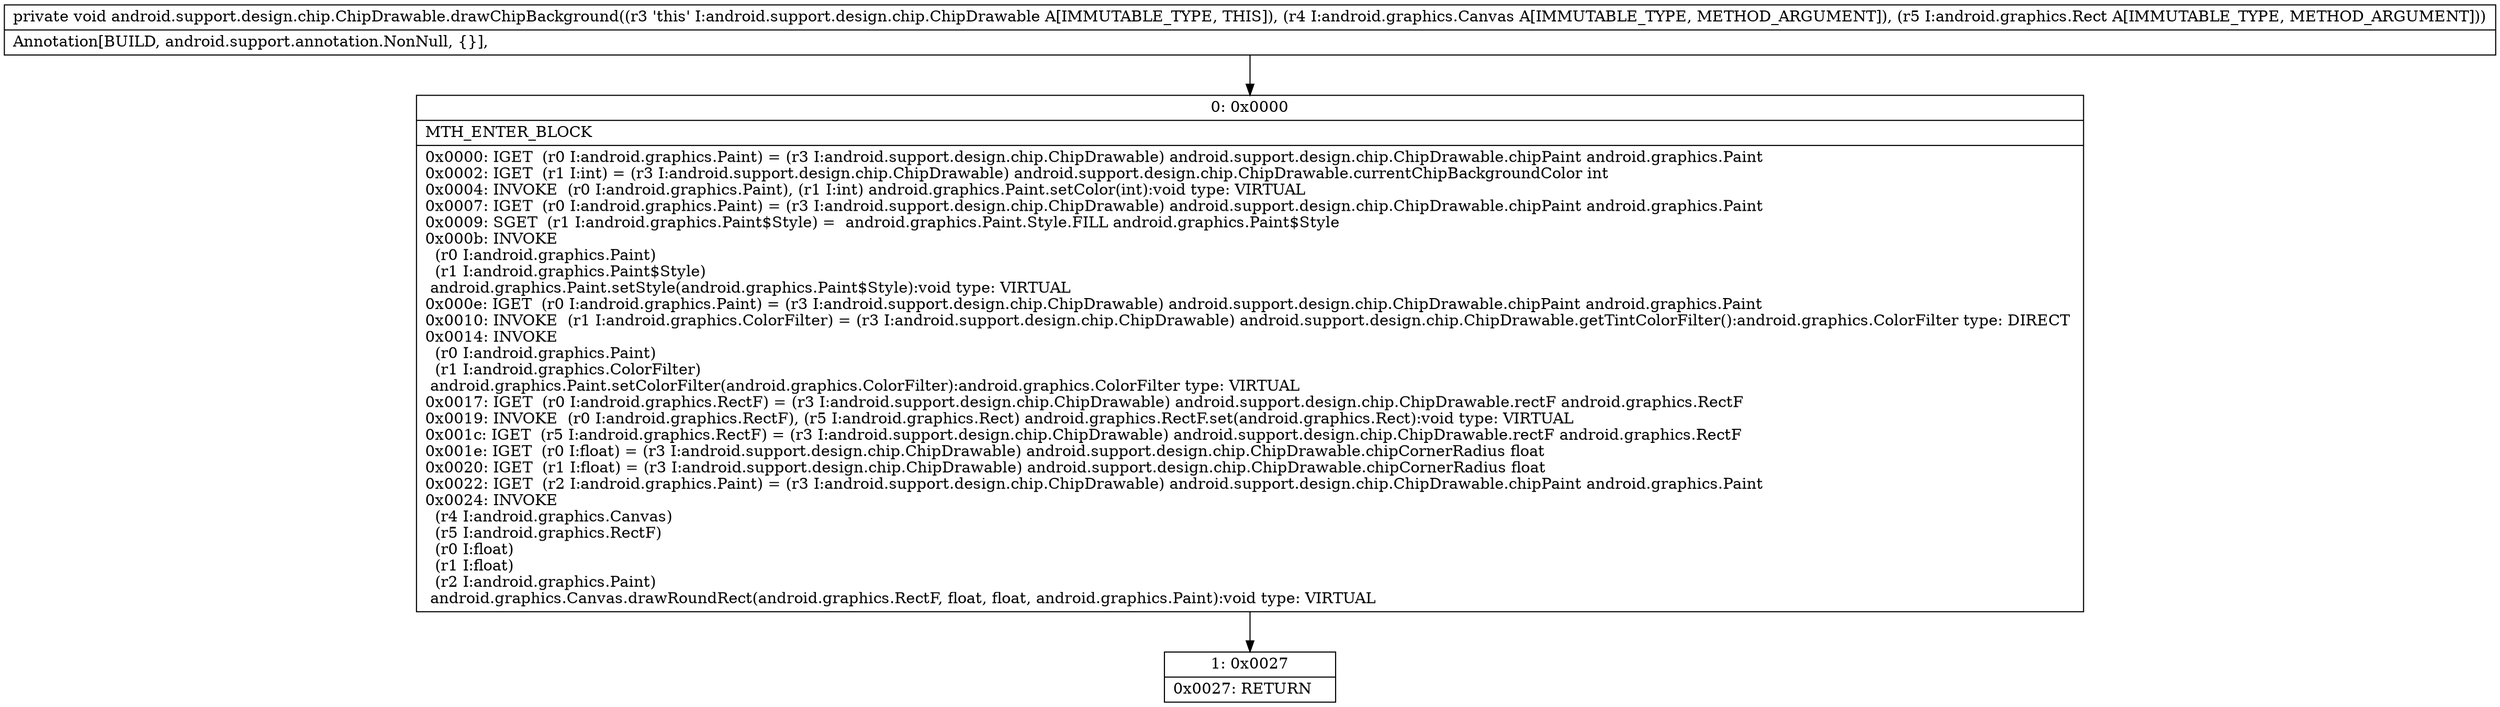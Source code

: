 digraph "CFG forandroid.support.design.chip.ChipDrawable.drawChipBackground(Landroid\/graphics\/Canvas;Landroid\/graphics\/Rect;)V" {
Node_0 [shape=record,label="{0\:\ 0x0000|MTH_ENTER_BLOCK\l|0x0000: IGET  (r0 I:android.graphics.Paint) = (r3 I:android.support.design.chip.ChipDrawable) android.support.design.chip.ChipDrawable.chipPaint android.graphics.Paint \l0x0002: IGET  (r1 I:int) = (r3 I:android.support.design.chip.ChipDrawable) android.support.design.chip.ChipDrawable.currentChipBackgroundColor int \l0x0004: INVOKE  (r0 I:android.graphics.Paint), (r1 I:int) android.graphics.Paint.setColor(int):void type: VIRTUAL \l0x0007: IGET  (r0 I:android.graphics.Paint) = (r3 I:android.support.design.chip.ChipDrawable) android.support.design.chip.ChipDrawable.chipPaint android.graphics.Paint \l0x0009: SGET  (r1 I:android.graphics.Paint$Style) =  android.graphics.Paint.Style.FILL android.graphics.Paint$Style \l0x000b: INVOKE  \l  (r0 I:android.graphics.Paint)\l  (r1 I:android.graphics.Paint$Style)\l android.graphics.Paint.setStyle(android.graphics.Paint$Style):void type: VIRTUAL \l0x000e: IGET  (r0 I:android.graphics.Paint) = (r3 I:android.support.design.chip.ChipDrawable) android.support.design.chip.ChipDrawable.chipPaint android.graphics.Paint \l0x0010: INVOKE  (r1 I:android.graphics.ColorFilter) = (r3 I:android.support.design.chip.ChipDrawable) android.support.design.chip.ChipDrawable.getTintColorFilter():android.graphics.ColorFilter type: DIRECT \l0x0014: INVOKE  \l  (r0 I:android.graphics.Paint)\l  (r1 I:android.graphics.ColorFilter)\l android.graphics.Paint.setColorFilter(android.graphics.ColorFilter):android.graphics.ColorFilter type: VIRTUAL \l0x0017: IGET  (r0 I:android.graphics.RectF) = (r3 I:android.support.design.chip.ChipDrawable) android.support.design.chip.ChipDrawable.rectF android.graphics.RectF \l0x0019: INVOKE  (r0 I:android.graphics.RectF), (r5 I:android.graphics.Rect) android.graphics.RectF.set(android.graphics.Rect):void type: VIRTUAL \l0x001c: IGET  (r5 I:android.graphics.RectF) = (r3 I:android.support.design.chip.ChipDrawable) android.support.design.chip.ChipDrawable.rectF android.graphics.RectF \l0x001e: IGET  (r0 I:float) = (r3 I:android.support.design.chip.ChipDrawable) android.support.design.chip.ChipDrawable.chipCornerRadius float \l0x0020: IGET  (r1 I:float) = (r3 I:android.support.design.chip.ChipDrawable) android.support.design.chip.ChipDrawable.chipCornerRadius float \l0x0022: IGET  (r2 I:android.graphics.Paint) = (r3 I:android.support.design.chip.ChipDrawable) android.support.design.chip.ChipDrawable.chipPaint android.graphics.Paint \l0x0024: INVOKE  \l  (r4 I:android.graphics.Canvas)\l  (r5 I:android.graphics.RectF)\l  (r0 I:float)\l  (r1 I:float)\l  (r2 I:android.graphics.Paint)\l android.graphics.Canvas.drawRoundRect(android.graphics.RectF, float, float, android.graphics.Paint):void type: VIRTUAL \l}"];
Node_1 [shape=record,label="{1\:\ 0x0027|0x0027: RETURN   \l}"];
MethodNode[shape=record,label="{private void android.support.design.chip.ChipDrawable.drawChipBackground((r3 'this' I:android.support.design.chip.ChipDrawable A[IMMUTABLE_TYPE, THIS]), (r4 I:android.graphics.Canvas A[IMMUTABLE_TYPE, METHOD_ARGUMENT]), (r5 I:android.graphics.Rect A[IMMUTABLE_TYPE, METHOD_ARGUMENT]))  | Annotation[BUILD, android.support.annotation.NonNull, \{\}], \l}"];
MethodNode -> Node_0;
Node_0 -> Node_1;
}

